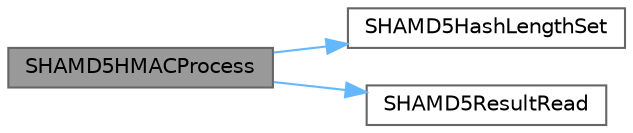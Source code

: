 digraph "SHAMD5HMACProcess"
{
 // LATEX_PDF_SIZE
  bgcolor="transparent";
  edge [fontname=Helvetica,fontsize=10,labelfontname=Helvetica,labelfontsize=10];
  node [fontname=Helvetica,fontsize=10,shape=box,height=0.2,width=0.4];
  rankdir="LR";
  Node1 [id="Node000001",label="SHAMD5HMACProcess",height=0.2,width=0.4,color="gray40", fillcolor="grey60", style="filled", fontcolor="black",tooltip=" "];
  Node1 -> Node2 [id="edge1_Node000001_Node000002",color="steelblue1",style="solid",tooltip=" "];
  Node2 [id="Node000002",label="SHAMD5HashLengthSet",height=0.2,width=0.4,color="grey40", fillcolor="white", style="filled",URL="$group__shamd5__api.html#ga9ece25929ddc57492309b20df0ef93f5",tooltip=" "];
  Node1 -> Node3 [id="edge2_Node000001_Node000003",color="steelblue1",style="solid",tooltip=" "];
  Node3 [id="Node000003",label="SHAMD5ResultRead",height=0.2,width=0.4,color="grey40", fillcolor="white", style="filled",URL="$group__shamd5__api.html#gac1c744936db18edf77c35d9783c5c238",tooltip=" "];
}

